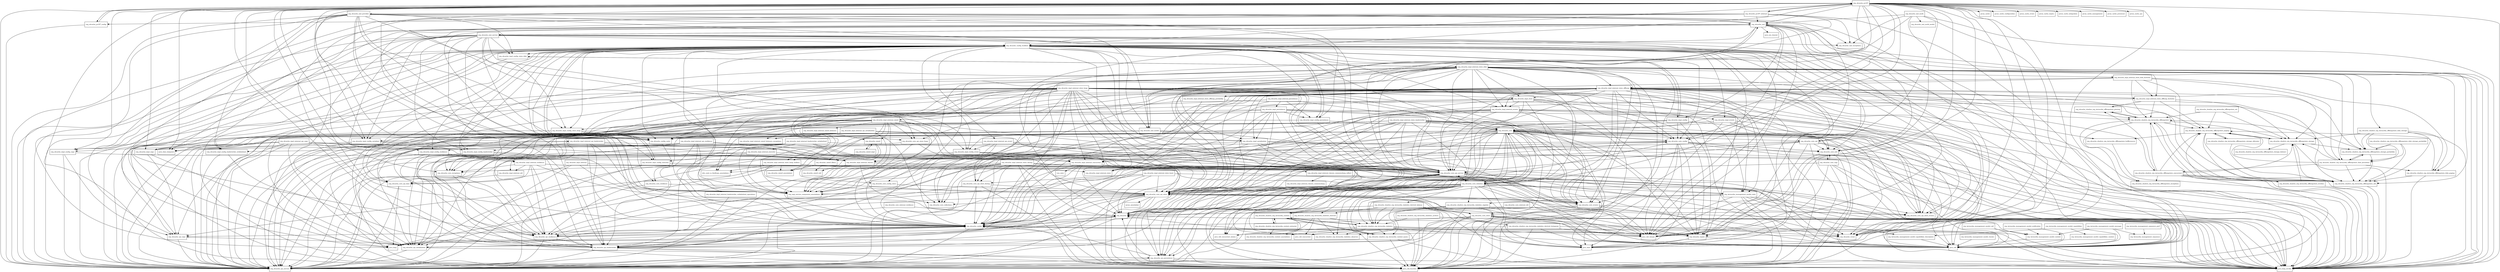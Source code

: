 digraph ehcache_3_8_0_package_dependencies {
  node [shape = box, fontsize=10.0];
  org_ehcache -> java_lang;
  org_ehcache -> org_ehcache_config;
  org_ehcache -> org_ehcache_spi_loaderwriter;
  org_ehcache_config -> java_lang;
  org_ehcache_config -> java_lang_invoke;
  org_ehcache_config -> java_util_function;
  org_ehcache_config -> org_ehcache_event;
  org_ehcache_config -> org_ehcache_expiry;
  org_ehcache_config -> org_ehcache_spi_copy;
  org_ehcache_config -> org_ehcache_spi_loaderwriter;
  org_ehcache_config -> org_ehcache_spi_resilience;
  org_ehcache_config -> org_ehcache_spi_serialization;
  org_ehcache_config -> org_ehcache_spi_service;
  org_ehcache_config_builders -> java_lang;
  org_ehcache_config_builders -> java_lang_invoke;
  org_ehcache_config_builders -> java_time;
  org_ehcache_config_builders -> java_util;
  org_ehcache_config_builders -> java_util_function;
  org_ehcache_config_builders -> java_util_stream;
  org_ehcache_config_builders -> org_ehcache;
  org_ehcache_config_builders -> org_ehcache_config;
  org_ehcache_config_builders -> org_ehcache_config_units;
  org_ehcache_config_builders -> org_ehcache_core;
  org_ehcache_config_builders -> org_ehcache_core_config;
  org_ehcache_config_builders -> org_ehcache_core_events;
  org_ehcache_config_builders -> org_ehcache_core_resilience;
  org_ehcache_config_builders -> org_ehcache_core_spi;
  org_ehcache_config_builders -> org_ehcache_core_spi_service;
  org_ehcache_config_builders -> org_ehcache_core_spi_store;
  org_ehcache_config_builders -> org_ehcache_core_spi_store_events;
  org_ehcache_config_builders -> org_ehcache_core_spi_store_heap;
  org_ehcache_config_builders -> org_ehcache_core_store;
  org_ehcache_config_builders -> org_ehcache_core_util;
  org_ehcache_config_builders -> org_ehcache_event;
  org_ehcache_config_builders -> org_ehcache_expiry;
  org_ehcache_config_builders -> org_ehcache_impl_config;
  org_ehcache_config_builders -> org_ehcache_impl_config_copy;
  org_ehcache_config_builders -> org_ehcache_impl_config_event;
  org_ehcache_config_builders -> org_ehcache_impl_config_executor;
  org_ehcache_config_builders -> org_ehcache_impl_config_loaderwriter;
  org_ehcache_config_builders -> org_ehcache_impl_config_loaderwriter_writebehind;
  org_ehcache_config_builders -> org_ehcache_impl_config_persistence;
  org_ehcache_config_builders -> org_ehcache_impl_config_resilience;
  org_ehcache_config_builders -> org_ehcache_impl_config_serializer;
  org_ehcache_config_builders -> org_ehcache_impl_config_store_disk;
  org_ehcache_config_builders -> org_ehcache_impl_config_store_heap;
  org_ehcache_config_builders -> org_ehcache_impl_copy;
  org_ehcache_config_builders -> org_ehcache_impl_events;
  org_ehcache_config_builders -> org_ehcache_impl_internal_events;
  org_ehcache_config_builders -> org_ehcache_impl_internal_resilience;
  org_ehcache_config_builders -> org_ehcache_impl_internal_spi_event;
  org_ehcache_config_builders -> org_ehcache_spi_copy;
  org_ehcache_config_builders -> org_ehcache_spi_loaderwriter;
  org_ehcache_config_builders -> org_ehcache_spi_persistence;
  org_ehcache_config_builders -> org_ehcache_spi_resilience;
  org_ehcache_config_builders -> org_ehcache_spi_serialization;
  org_ehcache_config_builders -> org_ehcache_spi_service;
  org_ehcache_config_units -> org_ehcache_config;
  org_ehcache_core -> java_lang_invoke;
  org_ehcache_core -> java_time;
  org_ehcache_core -> java_util;
  org_ehcache_core -> java_util_concurrent_atomic;
  org_ehcache_core -> java_util_function;
  org_ehcache_core -> org_ehcache;
  org_ehcache_core -> org_ehcache_config;
  org_ehcache_core -> org_ehcache_core_config;
  org_ehcache_core -> org_ehcache_core_config_store;
  org_ehcache_core -> org_ehcache_core_events;
  org_ehcache_core -> org_ehcache_core_exceptions;
  org_ehcache_core -> org_ehcache_core_resilience;
  org_ehcache_core -> org_ehcache_core_spi;
  org_ehcache_core -> org_ehcache_core_spi_service;
  org_ehcache_core -> org_ehcache_core_spi_store;
  org_ehcache_core -> org_ehcache_core_spi_store_events;
  org_ehcache_core -> org_ehcache_core_statistics;
  org_ehcache_core -> org_ehcache_core_store;
  org_ehcache_core -> org_ehcache_core_util;
  org_ehcache_core -> org_ehcache_event;
  org_ehcache_core -> org_ehcache_expiry;
  org_ehcache_core -> org_ehcache_shadow_org_terracotta_context;
  org_ehcache_core -> org_ehcache_shadow_org_terracotta_statistics;
  org_ehcache_core -> org_ehcache_shadow_org_terracotta_statistics_observer;
  org_ehcache_core -> org_ehcache_spi_loaderwriter;
  org_ehcache_core -> org_ehcache_spi_persistence;
  org_ehcache_core -> org_ehcache_spi_resilience;
  org_ehcache_core -> org_ehcache_spi_serialization;
  org_ehcache_core -> org_ehcache_spi_service;
  org_ehcache_core_config -> java_lang_invoke;
  org_ehcache_core_config -> java_time;
  org_ehcache_core_config -> java_time_temporal;
  org_ehcache_core_config -> java_util;
  org_ehcache_core_config -> java_util_function;
  org_ehcache_core_config -> java_util_stream;
  org_ehcache_core_config -> org_ehcache;
  org_ehcache_core_config -> org_ehcache_config;
  org_ehcache_core_config -> org_ehcache_core;
  org_ehcache_core_config -> org_ehcache_core_util;
  org_ehcache_core_config -> org_ehcache_expiry;
  org_ehcache_core_config -> org_ehcache_spi_service;
  org_ehcache_core_config_store -> org_ehcache_core_spi_store;
  org_ehcache_core_config_store -> org_ehcache_spi_service;
  org_ehcache_core_events -> java_util_function;
  org_ehcache_core_events -> org_ehcache;
  org_ehcache_core_events -> org_ehcache_core_spi_store;
  org_ehcache_core_events -> org_ehcache_core_spi_store_events;
  org_ehcache_core_events -> org_ehcache_event;
  org_ehcache_core_events -> org_ehcache_spi_service;
  org_ehcache_core_exceptions -> org_ehcache_spi_loaderwriter;
  org_ehcache_core_exceptions -> org_ehcache_spi_resilience;
  org_ehcache_core_internal_resilience -> org_ehcache;
  org_ehcache_core_internal_resilience -> org_ehcache_spi_resilience;
  org_ehcache_core_internal_util -> java_lang_invoke;
  org_ehcache_core_internal_util -> org_ehcache;
  org_ehcache_core_osgi -> java_lang_invoke;
  org_ehcache_core_osgi -> java_util;
  org_ehcache_core_osgi -> java_util_function;
  org_ehcache_core_osgi -> java_util_stream;
  org_ehcache_core_osgi -> org_ehcache_core_spi_service;
  org_ehcache_core_osgi -> org_ehcache_core_util;
  org_ehcache_core_resilience -> org_ehcache_core_spi_store;
  org_ehcache_core_resilience -> org_ehcache_spi_resilience;
  org_ehcache_core_spi -> java_lang_invoke;
  org_ehcache_core_spi -> java_util;
  org_ehcache_core_spi -> java_util_function;
  org_ehcache_core_spi -> java_util_stream;
  org_ehcache_core_spi -> org_ehcache_config;
  org_ehcache_core_spi -> org_ehcache_core_spi_service;
  org_ehcache_core_spi -> org_ehcache_core_util;
  org_ehcache_core_spi -> org_ehcache_spi_service;
  org_ehcache_core_spi_service -> java_lang_invoke;
  org_ehcache_core_spi_service -> java_util;
  org_ehcache_core_spi_service -> java_util_function;
  org_ehcache_core_spi_service -> java_util_stream;
  org_ehcache_core_spi_service -> org_ehcache;
  org_ehcache_core_spi_service -> org_ehcache_core_spi_store;
  org_ehcache_core_spi_service -> org_ehcache_core_statistics;
  org_ehcache_core_spi_service -> org_ehcache_spi_persistence;
  org_ehcache_core_spi_service -> org_ehcache_spi_service;
  org_ehcache_core_spi_service -> org_terracotta_management_model_stats;
  org_ehcache_core_spi_store -> java_time;
  org_ehcache_core_spi_store -> java_util_function;
  org_ehcache_core_spi_store -> javax_annotation;
  org_ehcache_core_spi_store -> org_ehcache;
  org_ehcache_core_spi_store -> org_ehcache_config;
  org_ehcache_core_spi_store -> org_ehcache_core_collections;
  org_ehcache_core_spi_store -> org_ehcache_core_config;
  org_ehcache_core_spi_store -> org_ehcache_core_events;
  org_ehcache_core_spi_store -> org_ehcache_core_spi_service;
  org_ehcache_core_spi_store -> org_ehcache_core_spi_store_events;
  org_ehcache_core_spi_store -> org_ehcache_core_store;
  org_ehcache_core_spi_store -> org_ehcache_expiry;
  org_ehcache_core_spi_store -> org_ehcache_spi_loaderwriter;
  org_ehcache_core_spi_store -> org_ehcache_spi_resilience;
  org_ehcache_core_spi_store -> org_ehcache_spi_serialization;
  org_ehcache_core_spi_store -> org_ehcache_spi_service;
  org_ehcache_core_spi_store_events -> org_ehcache_event;
  org_ehcache_core_spi_store_heap -> org_ehcache_config;
  org_ehcache_core_spi_store_heap -> org_ehcache_core_spi_store;
  org_ehcache_core_spi_store_heap -> org_ehcache_spi_service;
  org_ehcache_core_spi_store_tiering -> java_util_function;
  org_ehcache_core_spi_store_tiering -> org_ehcache_config;
  org_ehcache_core_spi_store_tiering -> org_ehcache_core_spi_store;
  org_ehcache_core_spi_store_tiering -> org_ehcache_spi_resilience;
  org_ehcache_core_spi_store_tiering -> org_ehcache_spi_service;
  org_ehcache_core_spi_time -> java_lang;
  org_ehcache_core_spi_time -> org_ehcache_spi_service;
  org_ehcache_core_statistics -> java_lang_invoke;
  org_ehcache_core_statistics -> java_time;
  org_ehcache_core_statistics -> java_util;
  org_ehcache_core_statistics -> java_util_concurrent_atomic;
  org_ehcache_core_statistics -> java_util_function;
  org_ehcache_core_statistics -> java_util_stream;
  org_ehcache_core_statistics -> org_ehcache;
  org_ehcache_core_statistics -> org_ehcache_config;
  org_ehcache_core_statistics -> org_ehcache_core;
  org_ehcache_core_statistics -> org_ehcache_core_events;
  org_ehcache_core_statistics -> org_ehcache_core_spi_service;
  org_ehcache_core_statistics -> org_ehcache_core_spi_store;
  org_ehcache_core_statistics -> org_ehcache_shadow_org_terracotta_context;
  org_ehcache_core_statistics -> org_ehcache_shadow_org_terracotta_context_query;
  org_ehcache_core_statistics -> org_ehcache_shadow_org_terracotta_statistics;
  org_ehcache_core_statistics -> org_ehcache_shadow_org_terracotta_statistics_derived;
  org_ehcache_core_statistics -> org_ehcache_shadow_org_terracotta_statistics_derived_latency;
  org_ehcache_core_statistics -> org_ehcache_shadow_org_terracotta_statistics_observer;
  org_ehcache_core_statistics -> org_ehcache_shadow_org_terracotta_statistics_registry;
  org_ehcache_core_statistics -> org_ehcache_spi_service;
  org_ehcache_core_statistics -> org_osgi_service_component_annotations;
  org_ehcache_core_statistics -> org_terracotta_management_model_stats;
  org_ehcache_core_store -> java_lang_invoke;
  org_ehcache_core_store -> java_util;
  org_ehcache_core_store -> java_util_function;
  org_ehcache_core_store -> java_util_stream;
  org_ehcache_core_store -> org_ehcache_config;
  org_ehcache_core_store -> org_ehcache_core_spi_store;
  org_ehcache_core_store -> org_ehcache_expiry;
  org_ehcache_core_store -> org_ehcache_spi_loaderwriter;
  org_ehcache_core_store -> org_ehcache_spi_serialization;
  org_ehcache_core_store -> org_ehcache_spi_service;
  org_ehcache_core_util -> java_lang_invoke;
  org_ehcache_core_util -> java_util_function;
  org_ehcache_core_util -> java_util_stream;
  org_ehcache_core_util -> org_ehcache_core_osgi;
  org_ehcache_event -> org_ehcache;
  org_ehcache_expiry -> java_time;
  org_ehcache_expiry -> java_util;
  org_ehcache_expiry -> java_util_function;
  org_ehcache_expiry -> org_ehcache;
  org_ehcache_impl_config -> java_lang_invoke;
  org_ehcache_impl_config -> org_ehcache_config;
  org_ehcache_impl_config -> org_ehcache_config_builders;
  org_ehcache_impl_config -> org_ehcache_core;
  org_ehcache_impl_config -> org_ehcache_core_config;
  org_ehcache_impl_config -> org_ehcache_expiry;
  org_ehcache_impl_config -> org_ehcache_spi_service;
  org_ehcache_impl_config_copy -> org_ehcache_impl_internal_classes;
  org_ehcache_impl_config_copy -> org_ehcache_spi_copy;
  org_ehcache_impl_config_copy -> org_ehcache_spi_service;
  org_ehcache_impl_config_event -> org_ehcache_core_config_store;
  org_ehcache_impl_config_event -> org_ehcache_core_events;
  org_ehcache_impl_config_event -> org_ehcache_core_spi_store;
  org_ehcache_impl_config_event -> org_ehcache_event;
  org_ehcache_impl_config_event -> org_ehcache_impl_internal_classes;
  org_ehcache_impl_config_event -> org_ehcache_spi_service;
  org_ehcache_impl_config_executor -> org_ehcache_config_builders;
  org_ehcache_impl_config_executor -> org_ehcache_core_spi_service;
  org_ehcache_impl_config_executor -> org_ehcache_spi_service;
  org_ehcache_impl_config_loaderwriter -> org_ehcache_impl_internal_classes;
  org_ehcache_impl_config_loaderwriter -> org_ehcache_spi_loaderwriter;
  org_ehcache_impl_config_loaderwriter -> org_ehcache_spi_service;
  org_ehcache_impl_config_loaderwriter_writebehind -> org_ehcache_spi_loaderwriter;
  org_ehcache_impl_config_loaderwriter_writebehind -> org_ehcache_spi_service;
  org_ehcache_impl_config_persistence -> org_ehcache_config_builders;
  org_ehcache_impl_config_persistence -> org_ehcache_core;
  org_ehcache_impl_config_persistence -> org_ehcache_core_spi_service;
  org_ehcache_impl_config_persistence -> org_ehcache_spi_service;
  org_ehcache_impl_config_resilience -> org_ehcache_impl_internal_classes;
  org_ehcache_impl_config_resilience -> org_ehcache_impl_internal_resilience;
  org_ehcache_impl_config_resilience -> org_ehcache_spi_loaderwriter;
  org_ehcache_impl_config_resilience -> org_ehcache_spi_resilience;
  org_ehcache_impl_config_resilience -> org_ehcache_spi_service;
  org_ehcache_impl_config_serializer -> org_ehcache_core_spi_service;
  org_ehcache_impl_config_serializer -> org_ehcache_impl_internal_classes;
  org_ehcache_impl_config_serializer -> org_ehcache_spi_serialization;
  org_ehcache_impl_config_serializer -> org_ehcache_spi_service;
  org_ehcache_impl_config_store_disk -> org_ehcache_impl_internal_store_disk;
  org_ehcache_impl_config_store_disk -> org_ehcache_spi_service;
  org_ehcache_impl_config_store_heap -> org_ehcache_config_units;
  org_ehcache_impl_config_store_heap -> org_ehcache_core_spi_store_heap;
  org_ehcache_impl_config_store_heap -> org_ehcache_spi_service;
  org_ehcache_impl_copy -> org_ehcache_spi_copy;
  org_ehcache_impl_copy -> org_ehcache_spi_serialization;
  org_ehcache_impl_events -> java_lang_invoke;
  org_ehcache_impl_events -> org_ehcache;
  org_ehcache_impl_events -> org_ehcache_core;
  org_ehcache_impl_events -> org_ehcache_core_events;
  org_ehcache_impl_events -> org_ehcache_core_spi_store_events;
  org_ehcache_impl_events -> org_ehcache_event;
  org_ehcache_impl_internal -> org_ehcache_core_spi_service;
  org_ehcache_impl_internal -> org_ehcache_core_spi_time;
  org_ehcache_impl_internal -> org_ehcache_spi_service;
  org_ehcache_impl_internal -> org_osgi_service_component_annotations;
  org_ehcache_impl_internal_classes -> java_lang;
  org_ehcache_impl_internal_classes -> org_ehcache_config;
  org_ehcache_impl_internal_classes -> org_ehcache_core_collections;
  org_ehcache_impl_internal_classes -> org_ehcache_core_spi_service;
  org_ehcache_impl_internal_classes -> org_ehcache_impl_internal_classes_commonslang_reflect;
  org_ehcache_impl_internal_classes -> org_ehcache_spi_service;
  org_ehcache_impl_internal_classes_commonslang_reflect -> java_util;
  org_ehcache_impl_internal_classes_commonslang_reflect -> org_ehcache_impl_internal_classes_commonslang;
  org_ehcache_impl_internal_concurrent -> edu_umd_cs_findbugs_annotations;
  org_ehcache_impl_internal_concurrent -> java_lang;
  org_ehcache_impl_internal_concurrent -> java_lang_invoke;
  org_ehcache_impl_internal_concurrent -> java_util;
  org_ehcache_impl_internal_concurrent -> java_util_concurrent;
  org_ehcache_impl_internal_concurrent -> java_util_function;
  org_ehcache_impl_internal_concurrent -> org_ehcache_config;
  org_ehcache_impl_internal_concurrent -> sun_misc;
  org_ehcache_impl_internal_events -> java_util_function;
  org_ehcache_impl_internal_events -> org_ehcache;
  org_ehcache_impl_internal_events -> org_ehcache_core_events;
  org_ehcache_impl_internal_events -> org_ehcache_core_spi_service;
  org_ehcache_impl_internal_events -> org_ehcache_core_spi_store;
  org_ehcache_impl_internal_events -> org_ehcache_core_spi_store_events;
  org_ehcache_impl_internal_events -> org_ehcache_event;
  org_ehcache_impl_internal_events -> org_ehcache_impl_config_event;
  org_ehcache_impl_internal_events -> org_ehcache_impl_events;
  org_ehcache_impl_internal_events -> org_ehcache_spi_service;
  org_ehcache_impl_internal_events -> org_osgi_service_component_annotations;
  org_ehcache_impl_internal_executor -> java_lang_invoke;
  org_ehcache_impl_internal_executor -> org_ehcache_core_spi_service;
  org_ehcache_impl_internal_executor -> org_ehcache_impl_config_executor;
  org_ehcache_impl_internal_executor -> org_ehcache_impl_internal_concurrent;
  org_ehcache_impl_internal_executor -> org_ehcache_impl_internal_util;
  org_ehcache_impl_internal_executor -> org_ehcache_spi_service;
  org_ehcache_impl_internal_executor -> org_osgi_service_component_annotations;
  org_ehcache_impl_internal_loaderwriter_writebehind -> java_lang_invoke;
  org_ehcache_impl_internal_loaderwriter_writebehind -> org_ehcache_core_spi_service;
  org_ehcache_impl_internal_loaderwriter_writebehind -> org_ehcache_impl_config_loaderwriter_writebehind;
  org_ehcache_impl_internal_loaderwriter_writebehind -> org_ehcache_impl_internal_concurrent;
  org_ehcache_impl_internal_loaderwriter_writebehind -> org_ehcache_impl_internal_executor;
  org_ehcache_impl_internal_loaderwriter_writebehind -> org_ehcache_impl_internal_loaderwriter_writebehind_operations;
  org_ehcache_impl_internal_loaderwriter_writebehind -> org_ehcache_spi_loaderwriter;
  org_ehcache_impl_internal_loaderwriter_writebehind -> org_ehcache_spi_service;
  org_ehcache_impl_internal_loaderwriter_writebehind -> org_osgi_service_component_annotations;
  org_ehcache_impl_internal_loaderwriter_writebehind_operations -> org_ehcache_spi_loaderwriter;
  org_ehcache_impl_internal_persistence -> org_ehcache_core_spi_service;
  org_ehcache_impl_internal_persistence -> org_ehcache_impl_config_persistence;
  org_ehcache_impl_internal_persistence -> org_ehcache_impl_persistence;
  org_ehcache_impl_internal_persistence -> org_ehcache_spi_service;
  org_ehcache_impl_internal_persistence -> org_osgi_service_component_annotations;
  org_ehcache_impl_internal_resilience -> java_lang_invoke;
  org_ehcache_impl_internal_resilience -> java_util;
  org_ehcache_impl_internal_resilience -> org_ehcache;
  org_ehcache_impl_internal_resilience -> org_ehcache_core_exceptions;
  org_ehcache_impl_internal_resilience -> org_ehcache_core_spi_time;
  org_ehcache_impl_internal_resilience -> org_ehcache_impl_internal_util;
  org_ehcache_impl_internal_resilience -> org_ehcache_spi_loaderwriter;
  org_ehcache_impl_internal_resilience -> org_ehcache_spi_resilience;
  org_ehcache_impl_internal_sizeof -> org_ehcache_config;
  org_ehcache_impl_internal_sizeof -> org_ehcache_config_units;
  org_ehcache_impl_internal_sizeof -> org_ehcache_core_spi_service;
  org_ehcache_impl_internal_sizeof -> org_ehcache_core_spi_store;
  org_ehcache_impl_internal_sizeof -> org_ehcache_core_spi_store_heap;
  org_ehcache_impl_internal_sizeof -> org_ehcache_impl_config_store_heap;
  org_ehcache_impl_internal_sizeof -> org_ehcache_impl_copy;
  org_ehcache_impl_internal_sizeof -> org_ehcache_impl_internal_concurrent;
  org_ehcache_impl_internal_sizeof -> org_ehcache_impl_internal_sizeof_listeners;
  org_ehcache_impl_internal_sizeof -> org_ehcache_impl_internal_sizeof_listeners_exceptions;
  org_ehcache_impl_internal_sizeof -> org_ehcache_impl_internal_store_heap_holders;
  org_ehcache_impl_internal_sizeof -> org_ehcache_sizeof;
  org_ehcache_impl_internal_sizeof -> org_ehcache_sizeof_filters;
  org_ehcache_impl_internal_sizeof -> org_ehcache_spi_copy;
  org_ehcache_impl_internal_sizeof -> org_ehcache_spi_service;
  org_ehcache_impl_internal_sizeof -> org_osgi_service_component_annotations;
  org_ehcache_impl_internal_sizeof_listeners -> org_ehcache_impl_internal_sizeof_listeners_exceptions;
  org_ehcache_impl_internal_sizeof_listeners -> org_ehcache_sizeof;
  org_ehcache_impl_internal_spi_copy -> org_ehcache_core_spi_service;
  org_ehcache_impl_internal_spi_copy -> org_ehcache_impl_config_copy;
  org_ehcache_impl_internal_spi_copy -> org_ehcache_impl_copy;
  org_ehcache_impl_internal_spi_copy -> org_ehcache_impl_internal_classes;
  org_ehcache_impl_internal_spi_copy -> org_ehcache_spi_copy;
  org_ehcache_impl_internal_spi_copy -> org_ehcache_spi_serialization;
  org_ehcache_impl_internal_spi_copy -> org_ehcache_spi_service;
  org_ehcache_impl_internal_spi_copy -> org_osgi_service_component_annotations;
  org_ehcache_impl_internal_spi_event -> org_ehcache_core_events;
  org_ehcache_impl_internal_spi_event -> org_ehcache_core_spi_service;
  org_ehcache_impl_internal_spi_event -> org_ehcache_event;
  org_ehcache_impl_internal_spi_event -> org_ehcache_impl_config_event;
  org_ehcache_impl_internal_spi_event -> org_ehcache_impl_internal_classes;
  org_ehcache_impl_internal_spi_event -> org_ehcache_spi_service;
  org_ehcache_impl_internal_spi_event -> org_osgi_service_component_annotations;
  org_ehcache_impl_internal_spi_loaderwriter -> org_ehcache_config;
  org_ehcache_impl_internal_spi_loaderwriter -> org_ehcache_core_spi_service;
  org_ehcache_impl_internal_spi_loaderwriter -> org_ehcache_impl_config_loaderwriter;
  org_ehcache_impl_internal_spi_loaderwriter -> org_ehcache_impl_internal_classes;
  org_ehcache_impl_internal_spi_loaderwriter -> org_ehcache_spi_loaderwriter;
  org_ehcache_impl_internal_spi_loaderwriter -> org_ehcache_spi_service;
  org_ehcache_impl_internal_spi_loaderwriter -> org_osgi_service_component_annotations;
  org_ehcache_impl_internal_spi_resilience -> org_ehcache_config;
  org_ehcache_impl_internal_spi_resilience -> org_ehcache_core_spi_service;
  org_ehcache_impl_internal_spi_resilience -> org_ehcache_impl_config_resilience;
  org_ehcache_impl_internal_spi_resilience -> org_ehcache_impl_internal_classes;
  org_ehcache_impl_internal_spi_resilience -> org_ehcache_spi_loaderwriter;
  org_ehcache_impl_internal_spi_resilience -> org_ehcache_spi_resilience;
  org_ehcache_impl_internal_spi_resilience -> org_ehcache_spi_service;
  org_ehcache_impl_internal_spi_resilience -> org_osgi_service_component_annotations;
  org_ehcache_impl_internal_spi_serialization -> java_lang;
  org_ehcache_impl_internal_spi_serialization -> org_ehcache_core_collections;
  org_ehcache_impl_internal_spi_serialization -> org_ehcache_core_spi_service;
  org_ehcache_impl_internal_spi_serialization -> org_ehcache_impl_config_serializer;
  org_ehcache_impl_internal_spi_serialization -> org_ehcache_impl_serialization;
  org_ehcache_impl_internal_spi_serialization -> org_ehcache_spi_serialization;
  org_ehcache_impl_internal_spi_serialization -> org_ehcache_spi_service;
  org_ehcache_impl_internal_spi_serialization -> org_osgi_service_component_annotations;
  org_ehcache_impl_internal_store_basic -> java_util_function;
  org_ehcache_impl_internal_store_basic -> org_ehcache;
  org_ehcache_impl_internal_store_basic -> org_ehcache_core_spi_store;
  org_ehcache_impl_internal_store_basic -> org_ehcache_core_spi_store_events;
  org_ehcache_impl_internal_store_basic -> org_ehcache_core_spi_store_tiering;
  org_ehcache_impl_internal_store_basic -> org_ehcache_spi_resilience;
  org_ehcache_impl_internal_store_disk -> java_lang_invoke;
  org_ehcache_impl_internal_store_disk -> java_util_function;
  org_ehcache_impl_internal_store_disk -> org_ehcache;
  org_ehcache_impl_internal_store_disk -> org_ehcache_config;
  org_ehcache_impl_internal_store_disk -> org_ehcache_config_units;
  org_ehcache_impl_internal_store_disk -> org_ehcache_core_collections;
  org_ehcache_impl_internal_store_disk -> org_ehcache_core_events;
  org_ehcache_impl_internal_store_disk -> org_ehcache_core_spi_service;
  org_ehcache_impl_internal_store_disk -> org_ehcache_core_spi_store;
  org_ehcache_impl_internal_store_disk -> org_ehcache_core_spi_store_tiering;
  org_ehcache_impl_internal_store_disk -> org_ehcache_core_spi_time;
  org_ehcache_impl_internal_store_disk -> org_ehcache_core_statistics;
  org_ehcache_impl_internal_store_disk -> org_ehcache_impl_config_store_disk;
  org_ehcache_impl_internal_store_disk -> org_ehcache_impl_internal_events;
  org_ehcache_impl_internal_store_disk -> org_ehcache_impl_internal_store_disk_factories;
  org_ehcache_impl_internal_store_disk -> org_ehcache_impl_internal_store_offheap;
  org_ehcache_impl_internal_store_disk -> org_ehcache_impl_internal_store_offheap_factories;
  org_ehcache_impl_internal_store_disk -> org_ehcache_impl_internal_store_offheap_portability;
  org_ehcache_impl_internal_store_disk -> org_ehcache_impl_store;
  org_ehcache_impl_internal_store_disk -> org_ehcache_shadow_org_terracotta_offheapstore;
  org_ehcache_impl_internal_store_disk -> org_ehcache_shadow_org_terracotta_offheapstore_disk_paging;
  org_ehcache_impl_internal_store_disk -> org_ehcache_shadow_org_terracotta_offheapstore_disk_persistent;
  org_ehcache_impl_internal_store_disk -> org_ehcache_shadow_org_terracotta_offheapstore_disk_storage;
  org_ehcache_impl_internal_store_disk -> org_ehcache_shadow_org_terracotta_offheapstore_storage_portability;
  org_ehcache_impl_internal_store_disk -> org_ehcache_shadow_org_terracotta_offheapstore_util;
  org_ehcache_impl_internal_store_disk -> org_ehcache_spi_persistence;
  org_ehcache_impl_internal_store_disk -> org_ehcache_spi_serialization;
  org_ehcache_impl_internal_store_disk -> org_ehcache_spi_service;
  org_ehcache_impl_internal_store_disk -> org_osgi_service_component_annotations;
  org_ehcache_impl_internal_store_disk_factories -> org_ehcache_core_spi_store;
  org_ehcache_impl_internal_store_disk_factories -> org_ehcache_impl_internal_store_offheap;
  org_ehcache_impl_internal_store_disk_factories -> org_ehcache_impl_internal_store_offheap_factories;
  org_ehcache_impl_internal_store_disk_factories -> org_ehcache_shadow_org_terracotta_offheapstore;
  org_ehcache_impl_internal_store_disk_factories -> org_ehcache_shadow_org_terracotta_offheapstore_disk_paging;
  org_ehcache_impl_internal_store_disk_factories -> org_ehcache_shadow_org_terracotta_offheapstore_disk_persistent;
  org_ehcache_impl_internal_store_disk_factories -> org_ehcache_shadow_org_terracotta_offheapstore_util;
  org_ehcache_impl_internal_store_heap -> edu_umd_cs_findbugs_annotations;
  org_ehcache_impl_internal_store_heap -> java_lang_invoke;
  org_ehcache_impl_internal_store_heap -> java_time;
  org_ehcache_impl_internal_store_heap -> java_util;
  org_ehcache_impl_internal_store_heap -> java_util_function;
  org_ehcache_impl_internal_store_heap -> org_ehcache;
  org_ehcache_impl_internal_store_heap -> org_ehcache_config;
  org_ehcache_impl_internal_store_heap -> org_ehcache_config_units;
  org_ehcache_impl_internal_store_heap -> org_ehcache_core;
  org_ehcache_impl_internal_store_heap -> org_ehcache_core_collections;
  org_ehcache_impl_internal_store_heap -> org_ehcache_core_config;
  org_ehcache_impl_internal_store_heap -> org_ehcache_core_events;
  org_ehcache_impl_internal_store_heap -> org_ehcache_core_exceptions;
  org_ehcache_impl_internal_store_heap -> org_ehcache_core_spi_service;
  org_ehcache_impl_internal_store_heap -> org_ehcache_core_spi_store;
  org_ehcache_impl_internal_store_heap -> org_ehcache_core_spi_store_events;
  org_ehcache_impl_internal_store_heap -> org_ehcache_core_spi_store_heap;
  org_ehcache_impl_internal_store_heap -> org_ehcache_core_spi_store_tiering;
  org_ehcache_impl_internal_store_heap -> org_ehcache_core_spi_time;
  org_ehcache_impl_internal_store_heap -> org_ehcache_core_statistics;
  org_ehcache_impl_internal_store_heap -> org_ehcache_expiry;
  org_ehcache_impl_internal_store_heap -> org_ehcache_impl_copy;
  org_ehcache_impl_internal_store_heap -> org_ehcache_impl_internal_concurrent;
  org_ehcache_impl_internal_store_heap -> org_ehcache_impl_internal_sizeof;
  org_ehcache_impl_internal_store_heap -> org_ehcache_impl_internal_store;
  org_ehcache_impl_internal_store_heap -> org_ehcache_impl_internal_store_heap_holders;
  org_ehcache_impl_internal_store_heap -> org_ehcache_impl_serialization;
  org_ehcache_impl_internal_store_heap -> org_ehcache_impl_store;
  org_ehcache_impl_internal_store_heap -> org_ehcache_sizeof_annotations;
  org_ehcache_impl_internal_store_heap -> org_ehcache_spi_copy;
  org_ehcache_impl_internal_store_heap -> org_ehcache_spi_persistence;
  org_ehcache_impl_internal_store_heap -> org_ehcache_spi_resilience;
  org_ehcache_impl_internal_store_heap -> org_ehcache_spi_serialization;
  org_ehcache_impl_internal_store_heap -> org_ehcache_spi_service;
  org_ehcache_impl_internal_store_heap -> org_osgi_service_component_annotations;
  org_ehcache_impl_internal_store_heap -> org_terracotta_management_model_stats;
  org_ehcache_impl_internal_store_heap_holders -> edu_umd_cs_findbugs_annotations;
  org_ehcache_impl_internal_store_heap_holders -> java_time;
  org_ehcache_impl_internal_store_heap_holders -> org_ehcache_core_spi_store;
  org_ehcache_impl_internal_store_heap_holders -> org_ehcache_impl_internal_store;
  org_ehcache_impl_internal_store_heap_holders -> org_ehcache_sizeof_annotations;
  org_ehcache_impl_internal_store_heap_holders -> org_ehcache_spi_copy;
  org_ehcache_impl_internal_store_heap_holders -> org_ehcache_spi_serialization;
  org_ehcache_impl_internal_store_loaderwriter -> java_lang_invoke;
  org_ehcache_impl_internal_store_loaderwriter -> java_time;
  org_ehcache_impl_internal_store_loaderwriter -> java_util_function;
  org_ehcache_impl_internal_store_loaderwriter -> org_ehcache;
  org_ehcache_impl_internal_store_loaderwriter -> org_ehcache_core;
  org_ehcache_impl_internal_store_loaderwriter -> org_ehcache_core_exceptions;
  org_ehcache_impl_internal_store_loaderwriter -> org_ehcache_core_spi_service;
  org_ehcache_impl_internal_store_loaderwriter -> org_ehcache_core_spi_store;
  org_ehcache_impl_internal_store_loaderwriter -> org_ehcache_core_spi_store_events;
  org_ehcache_impl_internal_store_loaderwriter -> org_ehcache_core_util;
  org_ehcache_impl_internal_store_loaderwriter -> org_ehcache_expiry;
  org_ehcache_impl_internal_store_loaderwriter -> org_ehcache_spi_loaderwriter;
  org_ehcache_impl_internal_store_loaderwriter -> org_ehcache_spi_resilience;
  org_ehcache_impl_internal_store_loaderwriter -> org_ehcache_spi_service;
  org_ehcache_impl_internal_store_loaderwriter -> org_osgi_service_component_annotations;
  org_ehcache_impl_internal_store_offheap -> java_lang_invoke;
  org_ehcache_impl_internal_store_offheap -> java_time;
  org_ehcache_impl_internal_store_offheap -> java_util;
  org_ehcache_impl_internal_store_offheap -> java_util_function;
  org_ehcache_impl_internal_store_offheap -> org_ehcache;
  org_ehcache_impl_internal_store_offheap -> org_ehcache_config;
  org_ehcache_impl_internal_store_offheap -> org_ehcache_config_units;
  org_ehcache_impl_internal_store_offheap -> org_ehcache_core_collections;
  org_ehcache_impl_internal_store_offheap -> org_ehcache_core_config;
  org_ehcache_impl_internal_store_offheap -> org_ehcache_core_events;
  org_ehcache_impl_internal_store_offheap -> org_ehcache_core_exceptions;
  org_ehcache_impl_internal_store_offheap -> org_ehcache_core_spi_service;
  org_ehcache_impl_internal_store_offheap -> org_ehcache_core_spi_store;
  org_ehcache_impl_internal_store_offheap -> org_ehcache_core_spi_store_events;
  org_ehcache_impl_internal_store_offheap -> org_ehcache_core_spi_store_tiering;
  org_ehcache_impl_internal_store_offheap -> org_ehcache_core_spi_time;
  org_ehcache_impl_internal_store_offheap -> org_ehcache_core_statistics;
  org_ehcache_impl_internal_store_offheap -> org_ehcache_expiry;
  org_ehcache_impl_internal_store_offheap -> org_ehcache_impl_internal_events;
  org_ehcache_impl_internal_store_offheap -> org_ehcache_impl_internal_store;
  org_ehcache_impl_internal_store_offheap -> org_ehcache_impl_internal_store_offheap_factories;
  org_ehcache_impl_internal_store_offheap -> org_ehcache_impl_internal_store_offheap_portability;
  org_ehcache_impl_internal_store_offheap -> org_ehcache_impl_serialization;
  org_ehcache_impl_internal_store_offheap -> org_ehcache_impl_store;
  org_ehcache_impl_internal_store_offheap -> org_ehcache_shadow_org_terracotta_offheapstore;
  org_ehcache_impl_internal_store_offheap -> org_ehcache_shadow_org_terracotta_offheapstore_buffersource;
  org_ehcache_impl_internal_store_offheap -> org_ehcache_shadow_org_terracotta_offheapstore_concurrent;
  org_ehcache_impl_internal_store_offheap -> org_ehcache_shadow_org_terracotta_offheapstore_exceptions;
  org_ehcache_impl_internal_store_offheap -> org_ehcache_shadow_org_terracotta_offheapstore_paging;
  org_ehcache_impl_internal_store_offheap -> org_ehcache_shadow_org_terracotta_offheapstore_storage;
  org_ehcache_impl_internal_store_offheap -> org_ehcache_shadow_org_terracotta_offheapstore_storage_portability;
  org_ehcache_impl_internal_store_offheap -> org_ehcache_shadow_org_terracotta_offheapstore_util;
  org_ehcache_impl_internal_store_offheap -> org_ehcache_spi_persistence;
  org_ehcache_impl_internal_store_offheap -> org_ehcache_spi_resilience;
  org_ehcache_impl_internal_store_offheap -> org_ehcache_spi_serialization;
  org_ehcache_impl_internal_store_offheap -> org_ehcache_spi_service;
  org_ehcache_impl_internal_store_offheap -> org_osgi_service_component_annotations;
  org_ehcache_impl_internal_store_offheap -> org_terracotta_management_model_stats;
  org_ehcache_impl_internal_store_offheap_factories -> org_ehcache_core_spi_store;
  org_ehcache_impl_internal_store_offheap_factories -> org_ehcache_impl_internal_store_offheap;
  org_ehcache_impl_internal_store_offheap_factories -> org_ehcache_shadow_org_terracotta_offheapstore;
  org_ehcache_impl_internal_store_offheap_factories -> org_ehcache_shadow_org_terracotta_offheapstore_paging;
  org_ehcache_impl_internal_store_offheap_factories -> org_ehcache_shadow_org_terracotta_offheapstore_pinning;
  org_ehcache_impl_internal_store_offheap_factories -> org_ehcache_shadow_org_terracotta_offheapstore_storage;
  org_ehcache_impl_internal_store_offheap_factories -> org_ehcache_shadow_org_terracotta_offheapstore_util;
  org_ehcache_impl_internal_store_offheap_portability -> org_ehcache_impl_internal_store;
  org_ehcache_impl_internal_store_offheap_portability -> org_ehcache_impl_internal_store_offheap;
  org_ehcache_impl_internal_store_offheap_portability -> org_ehcache_shadow_org_terracotta_offheapstore_storage_portability;
  org_ehcache_impl_internal_store_offheap_portability -> org_ehcache_spi_serialization;
  org_ehcache_impl_internal_store_tiering -> java_lang_invoke;
  org_ehcache_impl_internal_store_tiering -> java_util_function;
  org_ehcache_impl_internal_store_tiering -> org_ehcache;
  org_ehcache_impl_internal_store_tiering -> org_ehcache_config;
  org_ehcache_impl_internal_store_tiering -> org_ehcache_core_collections;
  org_ehcache_impl_internal_store_tiering -> org_ehcache_core_exceptions;
  org_ehcache_impl_internal_store_tiering -> org_ehcache_core_spi_service;
  org_ehcache_impl_internal_store_tiering -> org_ehcache_core_spi_store;
  org_ehcache_impl_internal_store_tiering -> org_ehcache_core_spi_store_events;
  org_ehcache_impl_internal_store_tiering -> org_ehcache_core_spi_store_tiering;
  org_ehcache_impl_internal_store_tiering -> org_ehcache_spi_resilience;
  org_ehcache_impl_internal_store_tiering -> org_ehcache_spi_service;
  org_ehcache_impl_internal_store_tiering -> org_osgi_service_component_annotations;
  org_ehcache_impl_internal_util -> org_ehcache_core_spi_time;
  org_ehcache_impl_persistence -> edu_umd_cs_findbugs_annotations;
  org_ehcache_impl_persistence -> java_lang_invoke;
  org_ehcache_impl_persistence -> java_util_function;
  org_ehcache_impl_persistence -> org_ehcache;
  org_ehcache_impl_persistence -> org_ehcache_config;
  org_ehcache_impl_persistence -> org_ehcache_core_spi_service;
  org_ehcache_impl_persistence -> org_ehcache_impl_config_persistence;
  org_ehcache_impl_persistence -> org_ehcache_impl_internal_concurrent;
  org_ehcache_impl_persistence -> org_ehcache_impl_serialization;
  org_ehcache_impl_persistence -> org_ehcache_spi_persistence;
  org_ehcache_impl_persistence -> org_ehcache_spi_service;
  org_ehcache_impl_serialization -> java_lang_invoke;
  org_ehcache_impl_serialization -> java_util_function;
  org_ehcache_impl_serialization -> org_ehcache_core_util;
  org_ehcache_impl_serialization -> org_ehcache_impl_internal_concurrent;
  org_ehcache_impl_serialization -> org_ehcache_spi_persistence;
  org_ehcache_impl_serialization -> org_ehcache_spi_serialization;
  org_ehcache_impl_store -> java_util;
  org_ehcache_impl_store -> java_util_function;
  org_ehcache_impl_store -> org_ehcache_config;
  org_ehcache_impl_store -> org_ehcache_core_events;
  org_ehcache_impl_store -> org_ehcache_core_spi_service;
  org_ehcache_impl_store -> org_ehcache_core_spi_store;
  org_ehcache_impl_store -> org_ehcache_core_statistics;
  org_ehcache_impl_store -> org_ehcache_impl_internal_events;
  org_ehcache_impl_store -> org_ehcache_spi_service;
  org_ehcache_impl_store -> org_terracotta_management_model_stats;
  org_ehcache_jsr107 -> java_lang_invoke;
  org_ehcache_jsr107 -> java_time;
  org_ehcache_jsr107 -> java_time_temporal;
  org_ehcache_jsr107 -> java_util;
  org_ehcache_jsr107 -> java_util_function;
  org_ehcache_jsr107 -> java_util_stream;
  org_ehcache_jsr107 -> javax_cache;
  org_ehcache_jsr107 -> javax_cache_configuration;
  org_ehcache_jsr107 -> javax_cache_event;
  org_ehcache_jsr107 -> javax_cache_expiry;
  org_ehcache_jsr107 -> javax_cache_integration;
  org_ehcache_jsr107 -> javax_cache_management;
  org_ehcache_jsr107 -> javax_cache_processor;
  org_ehcache_jsr107 -> javax_cache_spi;
  org_ehcache_jsr107 -> org_ehcache;
  org_ehcache_jsr107 -> org_ehcache_config;
  org_ehcache_jsr107 -> org_ehcache_config_builders;
  org_ehcache_jsr107 -> org_ehcache_core;
  org_ehcache_jsr107 -> org_ehcache_core_config;
  org_ehcache_jsr107 -> org_ehcache_core_exceptions;
  org_ehcache_jsr107 -> org_ehcache_core_spi;
  org_ehcache_jsr107 -> org_ehcache_core_spi_service;
  org_ehcache_jsr107 -> org_ehcache_core_statistics;
  org_ehcache_jsr107 -> org_ehcache_core_util;
  org_ehcache_jsr107 -> org_ehcache_event;
  org_ehcache_jsr107 -> org_ehcache_expiry;
  org_ehcache_jsr107 -> org_ehcache_impl_config_copy;
  org_ehcache_jsr107 -> org_ehcache_impl_config_loaderwriter;
  org_ehcache_jsr107 -> org_ehcache_impl_config_serializer;
  org_ehcache_jsr107 -> org_ehcache_impl_copy;
  org_ehcache_jsr107 -> org_ehcache_impl_internal_spi_loaderwriter;
  org_ehcache_jsr107 -> org_ehcache_impl_serialization;
  org_ehcache_jsr107 -> org_ehcache_jsr107_config;
  org_ehcache_jsr107 -> org_ehcache_jsr107_internal;
  org_ehcache_jsr107 -> org_ehcache_spi_loaderwriter;
  org_ehcache_jsr107 -> org_ehcache_spi_service;
  org_ehcache_jsr107 -> org_ehcache_xml;
  org_ehcache_jsr107 -> org_osgi_service_component_annotations;
  org_ehcache_jsr107_config -> org_ehcache_jsr107;
  org_ehcache_jsr107_config -> org_ehcache_spi_service;
  org_ehcache_jsr107_internal -> java_util;
  org_ehcache_jsr107_internal -> org_ehcache_core_spi_service;
  org_ehcache_jsr107_internal -> org_ehcache_jsr107;
  org_ehcache_jsr107_internal -> org_ehcache_jsr107_config;
  org_ehcache_jsr107_internal -> org_ehcache_spi_loaderwriter;
  org_ehcache_jsr107_internal -> org_ehcache_spi_service;
  org_ehcache_jsr107_internal -> org_ehcache_xml;
  org_ehcache_jsr107_internal -> org_ehcache_xml_exceptions;
  org_ehcache_jsr107_internal -> org_osgi_service_component_annotations;
  org_ehcache_shadow_org_terracotta_context -> org_ehcache_shadow_org_terracotta_context_annotations;
  org_ehcache_shadow_org_terracotta_context -> org_ehcache_shadow_org_terracotta_context_extractor;
  org_ehcache_shadow_org_terracotta_context -> org_ehcache_shadow_org_terracotta_context_query;
  org_ehcache_shadow_org_terracotta_context -> org_ehcache_shadow_org_terracotta_statistics;
  org_ehcache_shadow_org_terracotta_context_extractor -> org_ehcache_shadow_org_terracotta_context;
  org_ehcache_shadow_org_terracotta_context_extractor -> org_ehcache_shadow_org_terracotta_context_annotations;
  org_ehcache_shadow_org_terracotta_context_query -> java_lang;
  org_ehcache_shadow_org_terracotta_context_query -> java_lang_invoke;
  org_ehcache_shadow_org_terracotta_context_query -> java_util_function;
  org_ehcache_shadow_org_terracotta_context_query -> org_ehcache_shadow_org_terracotta_context;
  org_ehcache_shadow_org_terracotta_offheapstore -> java_lang_invoke;
  org_ehcache_shadow_org_terracotta_offheapstore -> java_util_function;
  org_ehcache_shadow_org_terracotta_offheapstore -> org_ehcache_shadow_org_terracotta_offheapstore_exceptions;
  org_ehcache_shadow_org_terracotta_offheapstore -> org_ehcache_shadow_org_terracotta_offheapstore_paging;
  org_ehcache_shadow_org_terracotta_offheapstore -> org_ehcache_shadow_org_terracotta_offheapstore_pinning;
  org_ehcache_shadow_org_terracotta_offheapstore -> org_ehcache_shadow_org_terracotta_offheapstore_storage;
  org_ehcache_shadow_org_terracotta_offheapstore -> org_ehcache_shadow_org_terracotta_offheapstore_util;
  org_ehcache_shadow_org_terracotta_offheapstore_buffersource -> java_lang_invoke;
  org_ehcache_shadow_org_terracotta_offheapstore_concurrent -> java_lang_invoke;
  org_ehcache_shadow_org_terracotta_offheapstore_concurrent -> java_util_function;
  org_ehcache_shadow_org_terracotta_offheapstore_concurrent -> org_ehcache_shadow_org_terracotta_offheapstore;
  org_ehcache_shadow_org_terracotta_offheapstore_concurrent -> org_ehcache_shadow_org_terracotta_offheapstore_eviction;
  org_ehcache_shadow_org_terracotta_offheapstore_concurrent -> org_ehcache_shadow_org_terracotta_offheapstore_exceptions;
  org_ehcache_shadow_org_terracotta_offheapstore_concurrent -> org_ehcache_shadow_org_terracotta_offheapstore_paging;
  org_ehcache_shadow_org_terracotta_offheapstore_concurrent -> org_ehcache_shadow_org_terracotta_offheapstore_pinning;
  org_ehcache_shadow_org_terracotta_offheapstore_concurrent -> org_ehcache_shadow_org_terracotta_offheapstore_storage;
  org_ehcache_shadow_org_terracotta_offheapstore_concurrent -> org_ehcache_shadow_org_terracotta_offheapstore_util;
  org_ehcache_shadow_org_terracotta_offheapstore_disk_paging -> java_lang_invoke;
  org_ehcache_shadow_org_terracotta_offheapstore_disk_paging -> org_ehcache_shadow_org_terracotta_offheapstore_paging;
  org_ehcache_shadow_org_terracotta_offheapstore_disk_paging -> org_ehcache_shadow_org_terracotta_offheapstore_util;
  org_ehcache_shadow_org_terracotta_offheapstore_disk_persistent -> org_ehcache_shadow_org_terracotta_offheapstore;
  org_ehcache_shadow_org_terracotta_offheapstore_disk_persistent -> org_ehcache_shadow_org_terracotta_offheapstore_concurrent;
  org_ehcache_shadow_org_terracotta_offheapstore_disk_persistent -> org_ehcache_shadow_org_terracotta_offheapstore_disk_paging;
  org_ehcache_shadow_org_terracotta_offheapstore_disk_persistent -> org_ehcache_shadow_org_terracotta_offheapstore_paging;
  org_ehcache_shadow_org_terracotta_offheapstore_disk_persistent -> org_ehcache_shadow_org_terracotta_offheapstore_storage;
  org_ehcache_shadow_org_terracotta_offheapstore_disk_persistent -> org_ehcache_shadow_org_terracotta_offheapstore_storage_portability;
  org_ehcache_shadow_org_terracotta_offheapstore_disk_persistent -> org_ehcache_shadow_org_terracotta_offheapstore_util;
  org_ehcache_shadow_org_terracotta_offheapstore_disk_storage -> java_lang_invoke;
  org_ehcache_shadow_org_terracotta_offheapstore_disk_storage -> org_ehcache_shadow_org_terracotta_offheapstore_disk_paging;
  org_ehcache_shadow_org_terracotta_offheapstore_disk_storage -> org_ehcache_shadow_org_terracotta_offheapstore_disk_persistent;
  org_ehcache_shadow_org_terracotta_offheapstore_disk_storage -> org_ehcache_shadow_org_terracotta_offheapstore_storage;
  org_ehcache_shadow_org_terracotta_offheapstore_disk_storage -> org_ehcache_shadow_org_terracotta_offheapstore_storage_portability;
  org_ehcache_shadow_org_terracotta_offheapstore_disk_storage -> org_ehcache_shadow_org_terracotta_offheapstore_util;
  org_ehcache_shadow_org_terracotta_offheapstore_disk_storage_portability -> org_ehcache_shadow_org_terracotta_offheapstore_disk_persistent;
  org_ehcache_shadow_org_terracotta_offheapstore_disk_storage_portability -> org_ehcache_shadow_org_terracotta_offheapstore_storage_portability;
  org_ehcache_shadow_org_terracotta_offheapstore_disk_storage_portability -> org_ehcache_shadow_org_terracotta_offheapstore_util;
  org_ehcache_shadow_org_terracotta_offheapstore_eviction -> java_lang_invoke;
  org_ehcache_shadow_org_terracotta_offheapstore_eviction -> org_ehcache_shadow_org_terracotta_offheapstore;
  org_ehcache_shadow_org_terracotta_offheapstore_eviction -> org_ehcache_shadow_org_terracotta_offheapstore_paging;
  org_ehcache_shadow_org_terracotta_offheapstore_eviction -> org_ehcache_shadow_org_terracotta_offheapstore_storage;
  org_ehcache_shadow_org_terracotta_offheapstore_paging -> java_lang_invoke;
  org_ehcache_shadow_org_terracotta_offheapstore_paging -> org_ehcache_shadow_org_terracotta_offheapstore_buffersource;
  org_ehcache_shadow_org_terracotta_offheapstore_paging -> org_ehcache_shadow_org_terracotta_offheapstore_storage;
  org_ehcache_shadow_org_terracotta_offheapstore_paging -> org_ehcache_shadow_org_terracotta_offheapstore_storage_allocator;
  org_ehcache_shadow_org_terracotta_offheapstore_paging -> org_ehcache_shadow_org_terracotta_offheapstore_util;
  org_ehcache_shadow_org_terracotta_offheapstore_pinning -> org_ehcache_shadow_org_terracotta_offheapstore;
  org_ehcache_shadow_org_terracotta_offheapstore_set -> org_ehcache_shadow_org_terracotta_offheapstore;
  org_ehcache_shadow_org_terracotta_offheapstore_set -> org_ehcache_shadow_org_terracotta_offheapstore_paging;
  org_ehcache_shadow_org_terracotta_offheapstore_set -> org_ehcache_shadow_org_terracotta_offheapstore_storage;
  org_ehcache_shadow_org_terracotta_offheapstore_storage -> java_lang_invoke;
  org_ehcache_shadow_org_terracotta_offheapstore_storage -> org_ehcache_shadow_org_terracotta_offheapstore_paging;
  org_ehcache_shadow_org_terracotta_offheapstore_storage -> org_ehcache_shadow_org_terracotta_offheapstore_storage_listener;
  org_ehcache_shadow_org_terracotta_offheapstore_storage -> org_ehcache_shadow_org_terracotta_offheapstore_storage_portability;
  org_ehcache_shadow_org_terracotta_offheapstore_storage -> org_ehcache_shadow_org_terracotta_offheapstore_util;
  org_ehcache_shadow_org_terracotta_offheapstore_storage_allocator -> org_ehcache_shadow_org_terracotta_offheapstore_paging;
  org_ehcache_shadow_org_terracotta_offheapstore_storage_allocator -> org_ehcache_shadow_org_terracotta_offheapstore_util;
  org_ehcache_shadow_org_terracotta_offheapstore_storage_portability -> org_ehcache_shadow_org_terracotta_offheapstore_disk_persistent;
  org_ehcache_shadow_org_terracotta_offheapstore_storage_portability -> org_ehcache_shadow_org_terracotta_offheapstore_util;
  org_ehcache_shadow_org_terracotta_offheapstore_util -> java_lang_invoke;
  org_ehcache_shadow_org_terracotta_statistics -> java_lang_invoke;
  org_ehcache_shadow_org_terracotta_statistics -> java_util;
  org_ehcache_shadow_org_terracotta_statistics -> java_util_concurrent_atomic;
  org_ehcache_shadow_org_terracotta_statistics -> java_util_function;
  org_ehcache_shadow_org_terracotta_statistics -> java_util_stream;
  org_ehcache_shadow_org_terracotta_statistics -> org_ehcache_shadow_org_terracotta_context;
  org_ehcache_shadow_org_terracotta_statistics -> org_ehcache_shadow_org_terracotta_context_annotations;
  org_ehcache_shadow_org_terracotta_statistics -> org_ehcache_shadow_org_terracotta_context_query;
  org_ehcache_shadow_org_terracotta_statistics -> org_ehcache_shadow_org_terracotta_statistics_observer;
  org_ehcache_shadow_org_terracotta_statistics_archive -> java_lang_invoke;
  org_ehcache_shadow_org_terracotta_statistics_archive -> java_util_function;
  org_ehcache_shadow_org_terracotta_statistics_archive -> org_ehcache_shadow_org_terracotta_statistics;
  org_ehcache_shadow_org_terracotta_statistics_derived -> java_util_concurrent;
  org_ehcache_shadow_org_terracotta_statistics_derived -> java_util_concurrent_atomic;
  org_ehcache_shadow_org_terracotta_statistics_derived -> org_ehcache_shadow_org_terracotta_statistics;
  org_ehcache_shadow_org_terracotta_statistics_derived -> org_ehcache_shadow_org_terracotta_statistics_observer;
  org_ehcache_shadow_org_terracotta_statistics_derived_histogram -> java_lang_invoke;
  org_ehcache_shadow_org_terracotta_statistics_derived_histogram -> java_util;
  org_ehcache_shadow_org_terracotta_statistics_derived_histogram -> java_util_concurrent;
  org_ehcache_shadow_org_terracotta_statistics_derived_histogram -> java_util_function;
  org_ehcache_shadow_org_terracotta_statistics_derived_histogram -> java_util_stream;
  org_ehcache_shadow_org_terracotta_statistics_derived_latency -> java_lang_invoke;
  org_ehcache_shadow_org_terracotta_statistics_derived_latency -> java_time;
  org_ehcache_shadow_org_terracotta_statistics_derived_latency -> java_util_concurrent_atomic;
  org_ehcache_shadow_org_terracotta_statistics_derived_latency -> java_util_function;
  org_ehcache_shadow_org_terracotta_statistics_derived_latency -> java_util_stream;
  org_ehcache_shadow_org_terracotta_statistics_derived_latency -> org_ehcache_shadow_org_terracotta_statistics;
  org_ehcache_shadow_org_terracotta_statistics_derived_latency -> org_ehcache_shadow_org_terracotta_statistics_derived;
  org_ehcache_shadow_org_terracotta_statistics_derived_latency -> org_ehcache_shadow_org_terracotta_statistics_derived_histogram;
  org_ehcache_shadow_org_terracotta_statistics_derived_latency -> org_ehcache_shadow_org_terracotta_statistics_observer;
  org_ehcache_shadow_org_terracotta_statistics_registry -> java_lang_invoke;
  org_ehcache_shadow_org_terracotta_statistics_registry -> java_util;
  org_ehcache_shadow_org_terracotta_statistics_registry -> java_util_function;
  org_ehcache_shadow_org_terracotta_statistics_registry -> java_util_stream;
  org_ehcache_shadow_org_terracotta_statistics_registry -> org_ehcache_shadow_org_terracotta_context;
  org_ehcache_shadow_org_terracotta_statistics_registry -> org_ehcache_shadow_org_terracotta_context_query;
  org_ehcache_shadow_org_terracotta_statistics_registry -> org_ehcache_shadow_org_terracotta_statistics;
  org_ehcache_sizeof -> org_ehcache_sizeof_filters;
  org_ehcache_sizeof -> org_ehcache_sizeof_impl;
  org_ehcache_sizeof -> org_ehcache_sizeof_util;
  org_ehcache_sizeof_filters -> org_ehcache_sizeof_annotations;
  org_ehcache_sizeof_filters -> org_ehcache_sizeof_util;
  org_ehcache_sizeof_impl -> org_ehcache_sizeof;
  org_ehcache_sizeof_impl -> org_ehcache_sizeof_filters;
  org_ehcache_spi_copy -> org_ehcache_spi_serialization;
  org_ehcache_spi_copy -> org_ehcache_spi_service;
  org_ehcache_spi_loaderwriter -> java_lang_invoke;
  org_ehcache_spi_loaderwriter -> java_util_function;
  org_ehcache_spi_loaderwriter -> org_ehcache_config;
  org_ehcache_spi_loaderwriter -> org_ehcache_spi_service;
  org_ehcache_spi_persistence -> java_lang_invoke;
  org_ehcache_spi_persistence -> java_util_function;
  org_ehcache_spi_persistence -> org_ehcache;
  org_ehcache_spi_persistence -> org_ehcache_config;
  org_ehcache_spi_persistence -> org_ehcache_spi_service;
  org_ehcache_spi_resilience -> org_ehcache;
  org_ehcache_spi_resilience -> org_ehcache_config;
  org_ehcache_spi_resilience -> org_ehcache_spi_loaderwriter;
  org_ehcache_spi_resilience -> org_ehcache_spi_service;
  org_ehcache_spi_serialization -> org_ehcache_spi_persistence;
  org_ehcache_spi_serialization -> org_ehcache_spi_service;
  org_ehcache_xml -> java_lang_invoke;
  org_ehcache_xml -> java_nio_charset;
  org_ehcache_xml -> java_time;
  org_ehcache_xml -> java_time_temporal;
  org_ehcache_xml -> java_util;
  org_ehcache_xml -> java_util_function;
  org_ehcache_xml -> java_util_stream;
  org_ehcache_xml -> org_ehcache_config;
  org_ehcache_xml -> org_ehcache_config_builders;
  org_ehcache_xml -> org_ehcache_config_units;
  org_ehcache_xml -> org_ehcache_core_config;
  org_ehcache_xml -> org_ehcache_core_util;
  org_ehcache_xml -> org_ehcache_expiry;
  org_ehcache_xml -> org_ehcache_impl_config;
  org_ehcache_xml -> org_ehcache_spi_service;
  org_ehcache_xml -> org_ehcache_xml_exceptions;
  org_ehcache_xml -> org_ehcache_xml_model;
  org_ehcache_xml -> org_ehcache_xml_provider;
  org_ehcache_xml -> org_ehcache_xml_service;
  org_ehcache_xml_model -> java_lang_invoke;
  org_ehcache_xml_model -> java_time_temporal;
  org_ehcache_xml_model -> java_util;
  org_ehcache_xml_model -> java_util_function;
  org_ehcache_xml_model -> java_util_stream;
  org_ehcache_xml_model -> org_ehcache_config_units;
  org_ehcache_xml_model -> org_ehcache_xml;
  org_ehcache_xml_multi -> java_lang_invoke;
  org_ehcache_xml_multi -> java_util_function;
  org_ehcache_xml_multi -> java_util_stream;
  org_ehcache_xml_multi -> org_ehcache_config;
  org_ehcache_xml_multi -> org_ehcache_xml;
  org_ehcache_xml_multi -> org_ehcache_xml_exceptions;
  org_ehcache_xml_multi -> org_ehcache_xml_multi_model;
  org_ehcache_xml_provider -> java_lang;
  org_ehcache_xml_provider -> java_lang_invoke;
  org_ehcache_xml_provider -> java_util_function;
  org_ehcache_xml_provider -> java_util_stream;
  org_ehcache_xml_provider -> org_ehcache_config;
  org_ehcache_xml_provider -> org_ehcache_config_units;
  org_ehcache_xml_provider -> org_ehcache_core_spi_service;
  org_ehcache_xml_provider -> org_ehcache_impl_config_copy;
  org_ehcache_xml_provider -> org_ehcache_impl_config_event;
  org_ehcache_xml_provider -> org_ehcache_impl_config_executor;
  org_ehcache_xml_provider -> org_ehcache_impl_config_loaderwriter_writebehind;
  org_ehcache_xml_provider -> org_ehcache_impl_config_persistence;
  org_ehcache_xml_provider -> org_ehcache_impl_config_serializer;
  org_ehcache_xml_provider -> org_ehcache_impl_config_store_disk;
  org_ehcache_xml_provider -> org_ehcache_impl_config_store_heap;
  org_ehcache_xml_provider -> org_ehcache_spi_service;
  org_ehcache_xml_provider -> org_ehcache_xml;
  org_ehcache_xml_provider -> org_ehcache_xml_model;
  org_ehcache_xml_service -> java_lang;
  org_ehcache_xml_service -> java_lang_invoke;
  org_ehcache_xml_service -> java_util;
  org_ehcache_xml_service -> java_util_function;
  org_ehcache_xml_service -> java_util_stream;
  org_ehcache_xml_service -> org_ehcache_config;
  org_ehcache_xml_service -> org_ehcache_config_builders;
  org_ehcache_xml_service -> org_ehcache_config_units;
  org_ehcache_xml_service -> org_ehcache_core_spi_service;
  org_ehcache_xml_service -> org_ehcache_event;
  org_ehcache_xml_service -> org_ehcache_impl_config_copy;
  org_ehcache_xml_service -> org_ehcache_impl_config_event;
  org_ehcache_xml_service -> org_ehcache_impl_config_loaderwriter;
  org_ehcache_xml_service -> org_ehcache_impl_config_resilience;
  org_ehcache_xml_service -> org_ehcache_impl_config_serializer;
  org_ehcache_xml_service -> org_ehcache_impl_config_store_disk;
  org_ehcache_xml_service -> org_ehcache_impl_config_store_heap;
  org_ehcache_xml_service -> org_ehcache_spi_loaderwriter;
  org_ehcache_xml_service -> org_ehcache_spi_service;
  org_ehcache_xml_service -> org_ehcache_xml;
  org_ehcache_xml_service -> org_ehcache_xml_exceptions;
  org_ehcache_xml_service -> org_ehcache_xml_model;
  org_terracotta_management_model_call -> java_util;
  org_terracotta_management_model_call -> org_terracotta_management_model_context;
  org_terracotta_management_model_capabilities -> java_util;
  org_terracotta_management_model_capabilities -> org_terracotta_management_model_capabilities_context;
  org_terracotta_management_model_capabilities -> org_terracotta_management_model_capabilities_descriptors;
  org_terracotta_management_model_capabilities_context -> java_util;
  org_terracotta_management_model_capabilities_descriptors -> java_util;
  org_terracotta_management_model_cluster -> java_util;
  org_terracotta_management_model_context -> java_util;
  org_terracotta_management_model_message -> java_util;
  org_terracotta_management_model_message -> org_terracotta_management_model_context;
  org_terracotta_management_model_message -> org_terracotta_management_sequence;
  org_terracotta_management_model_notification -> java_util;
  org_terracotta_management_model_notification -> org_terracotta_management_model_context;
  org_terracotta_management_model_stats -> java_lang_invoke;
  org_terracotta_management_model_stats -> java_util;
  org_terracotta_management_model_stats -> java_util_function;
  org_terracotta_management_model_stats -> java_util_stream;
  org_terracotta_management_model_stats -> org_ehcache_shadow_org_terracotta_statistics;
  org_terracotta_management_model_stats -> org_ehcache_shadow_org_terracotta_statistics_registry;
  org_terracotta_management_model_stats -> org_terracotta_management_model_capabilities_descriptors;
  org_terracotta_management_model_stats -> org_terracotta_management_model_context;
  org_terracotta_management_sequence_perf -> org_terracotta_management_sequence;
}

